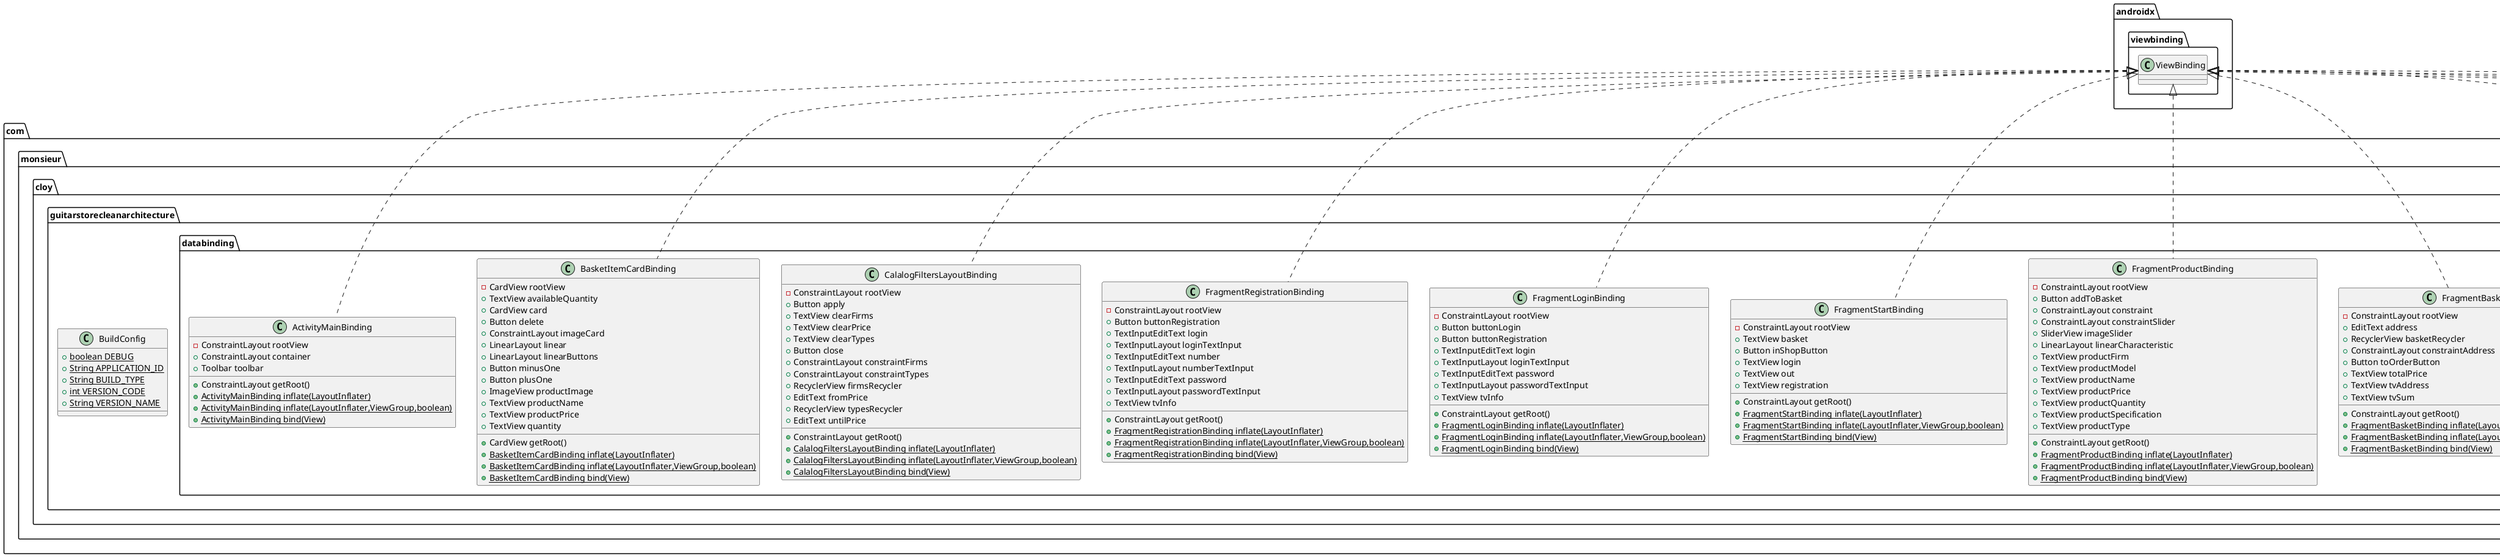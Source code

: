 @startuml
class com.monsieur.cloy.guitarstorecleanarchitecture.databinding.FilterCheckboxCardBinding {
- ConstraintLayout rootView
+ ConstraintLayout card
+ CheckBox checkbox
+ TextView text
+ ConstraintLayout getRoot()
+ {static} FilterCheckboxCardBinding inflate(LayoutInflater)
+ {static} FilterCheckboxCardBinding inflate(LayoutInflater,ViewGroup,boolean)
+ {static} FilterCheckboxCardBinding bind(View)
}
class com.monsieur.cloy.guitarstorecleanarchitecture.databinding.ImageSliderLayoutItemBinding {
- CardView rootView
+ ImageView image
+ CardView getRoot()
+ {static} ImageSliderLayoutItemBinding inflate(LayoutInflater)
+ {static} ImageSliderLayoutItemBinding inflate(LayoutInflater,ViewGroup,boolean)
+ {static} ImageSliderLayoutItemBinding bind(View)
}
class com.monsieur.cloy.guitarstorecleanarchitecture.databinding.FragmentCatalogBinding {
- DrawerLayout rootView
+ ConstraintLayout constraintLayout
+ DrawerLayout drawerLayout
+ NavigationView navView
+ Button openFilters
+ RecyclerView productRecycler
+ Spinner sortType
+ DrawerLayout getRoot()
+ {static} FragmentCatalogBinding inflate(LayoutInflater)
+ {static} FragmentCatalogBinding inflate(LayoutInflater,ViewGroup,boolean)
+ {static} FragmentCatalogBinding bind(View)
}
class com.monsieur.cloy.guitarstorecleanarchitecture.databinding.ProductCardBinding {
- CardView rootView
+ Button addToBasket
+ CardView card
+ ConstraintLayout imageCard
+ LinearLayout linear
+ TextView productAvailability
+ ImageView productImage
+ TextView productName
+ TextView productPrice
+ TextView productType
+ CardView getRoot()
+ {static} ProductCardBinding inflate(LayoutInflater)
+ {static} ProductCardBinding inflate(LayoutInflater,ViewGroup,boolean)
+ {static} ProductCardBinding bind(View)
}
class com.monsieur.cloy.guitarstorecleanarchitecture.databinding.ProductImageCardBinding {
- CardView rootView
+ ImageView image
+ CardView getRoot()
+ {static} ProductImageCardBinding inflate(LayoutInflater)
+ {static} ProductImageCardBinding inflate(LayoutInflater,ViewGroup,boolean)
+ {static} ProductImageCardBinding bind(View)
}
class com.monsieur.cloy.guitarstorecleanarchitecture.databinding.FragmentBasketBinding {
- ConstraintLayout rootView
+ EditText address
+ RecyclerView basketRecycler
+ ConstraintLayout constraintAddress
+ Button toOrderButton
+ TextView totalPrice
+ TextView tvAddress
+ TextView tvSum
+ ConstraintLayout getRoot()
+ {static} FragmentBasketBinding inflate(LayoutInflater)
+ {static} FragmentBasketBinding inflate(LayoutInflater,ViewGroup,boolean)
+ {static} FragmentBasketBinding bind(View)
}
class com.monsieur.cloy.guitarstorecleanarchitecture.databinding.FragmentProductBinding {
- ConstraintLayout rootView
+ Button addToBasket
+ ConstraintLayout constraint
+ ConstraintLayout constraintSlider
+ SliderView imageSlider
+ LinearLayout linearCharacteristic
+ TextView productFirm
+ TextView productModel
+ TextView productName
+ TextView productPrice
+ TextView productQuantity
+ TextView productSpecification
+ TextView productType
+ ConstraintLayout getRoot()
+ {static} FragmentProductBinding inflate(LayoutInflater)
+ {static} FragmentProductBinding inflate(LayoutInflater,ViewGroup,boolean)
+ {static} FragmentProductBinding bind(View)
}
class com.monsieur.cloy.guitarstorecleanarchitecture.databinding.FragmentStartBinding {
- ConstraintLayout rootView
+ TextView basket
+ Button inShopButton
+ TextView login
+ TextView out
+ TextView registration
+ ConstraintLayout getRoot()
+ {static} FragmentStartBinding inflate(LayoutInflater)
+ {static} FragmentStartBinding inflate(LayoutInflater,ViewGroup,boolean)
+ {static} FragmentStartBinding bind(View)
}
class com.monsieur.cloy.guitarstorecleanarchitecture.databinding.FragmentLoginBinding {
- ConstraintLayout rootView
+ Button buttonLogin
+ Button buttonRegistration
+ TextInputEditText login
+ TextInputLayout loginTextInput
+ TextInputEditText password
+ TextInputLayout passwordTextInput
+ TextView tvInfo
+ ConstraintLayout getRoot()
+ {static} FragmentLoginBinding inflate(LayoutInflater)
+ {static} FragmentLoginBinding inflate(LayoutInflater,ViewGroup,boolean)
+ {static} FragmentLoginBinding bind(View)
}
class com.monsieur.cloy.guitarstorecleanarchitecture.databinding.FragmentRegistrationBinding {
- ConstraintLayout rootView
+ Button buttonRegistration
+ TextInputEditText login
+ TextInputLayout loginTextInput
+ TextInputEditText number
+ TextInputLayout numberTextInput
+ TextInputEditText password
+ TextInputLayout passwordTextInput
+ TextView tvInfo
+ ConstraintLayout getRoot()
+ {static} FragmentRegistrationBinding inflate(LayoutInflater)
+ {static} FragmentRegistrationBinding inflate(LayoutInflater,ViewGroup,boolean)
+ {static} FragmentRegistrationBinding bind(View)
}
class com.monsieur.cloy.guitarstorecleanarchitecture.databinding.CalalogFiltersLayoutBinding {
- ConstraintLayout rootView
+ Button apply
+ TextView clearFirms
+ TextView clearPrice
+ TextView clearTypes
+ Button close
+ ConstraintLayout constraintFirms
+ ConstraintLayout constraintTypes
+ RecyclerView firmsRecycler
+ EditText fromPrice
+ RecyclerView typesRecycler
+ EditText untilPrice
+ ConstraintLayout getRoot()
+ {static} CalalogFiltersLayoutBinding inflate(LayoutInflater)
+ {static} CalalogFiltersLayoutBinding inflate(LayoutInflater,ViewGroup,boolean)
+ {static} CalalogFiltersLayoutBinding bind(View)
}
class com.monsieur.cloy.guitarstorecleanarchitecture.databinding.BasketItemCardBinding {
- CardView rootView
+ TextView availableQuantity
+ CardView card
+ Button delete
+ ConstraintLayout imageCard
+ LinearLayout linear
+ LinearLayout linearButtons
+ Button minusOne
+ Button plusOne
+ ImageView productImage
+ TextView productName
+ TextView productPrice
+ TextView quantity
+ CardView getRoot()
+ {static} BasketItemCardBinding inflate(LayoutInflater)
+ {static} BasketItemCardBinding inflate(LayoutInflater,ViewGroup,boolean)
+ {static} BasketItemCardBinding bind(View)
}
class com.monsieur.cloy.guitarstorecleanarchitecture.BuildConfig {
+ {static} boolean DEBUG
+ {static} String APPLICATION_ID
+ {static} String BUILD_TYPE
+ {static} int VERSION_CODE
+ {static} String VERSION_NAME
}
class com.monsieur.cloy.guitarstorecleanarchitecture.databinding.ActivityMainBinding {
- ConstraintLayout rootView
+ ConstraintLayout container
+ Toolbar toolbar
+ ConstraintLayout getRoot()
+ {static} ActivityMainBinding inflate(LayoutInflater)
+ {static} ActivityMainBinding inflate(LayoutInflater,ViewGroup,boolean)
+ {static} ActivityMainBinding bind(View)
}


androidx.viewbinding.ViewBinding <|.. com.monsieur.cloy.guitarstorecleanarchitecture.databinding.FilterCheckboxCardBinding
androidx.viewbinding.ViewBinding <|.. com.monsieur.cloy.guitarstorecleanarchitecture.databinding.ImageSliderLayoutItemBinding
androidx.viewbinding.ViewBinding <|.. com.monsieur.cloy.guitarstorecleanarchitecture.databinding.FragmentCatalogBinding
androidx.viewbinding.ViewBinding <|.. com.monsieur.cloy.guitarstorecleanarchitecture.databinding.ProductCardBinding
androidx.viewbinding.ViewBinding <|.. com.monsieur.cloy.guitarstorecleanarchitecture.databinding.ProductImageCardBinding
androidx.viewbinding.ViewBinding <|.. com.monsieur.cloy.guitarstorecleanarchitecture.databinding.FragmentBasketBinding
androidx.viewbinding.ViewBinding <|.. com.monsieur.cloy.guitarstorecleanarchitecture.databinding.FragmentProductBinding
androidx.viewbinding.ViewBinding <|.. com.monsieur.cloy.guitarstorecleanarchitecture.databinding.FragmentStartBinding
androidx.viewbinding.ViewBinding <|.. com.monsieur.cloy.guitarstorecleanarchitecture.databinding.FragmentLoginBinding
androidx.viewbinding.ViewBinding <|.. com.monsieur.cloy.guitarstorecleanarchitecture.databinding.FragmentRegistrationBinding
androidx.viewbinding.ViewBinding <|.. com.monsieur.cloy.guitarstorecleanarchitecture.databinding.CalalogFiltersLayoutBinding
androidx.viewbinding.ViewBinding <|.. com.monsieur.cloy.guitarstorecleanarchitecture.databinding.BasketItemCardBinding
androidx.viewbinding.ViewBinding <|.. com.monsieur.cloy.guitarstorecleanarchitecture.databinding.ActivityMainBinding
@enduml